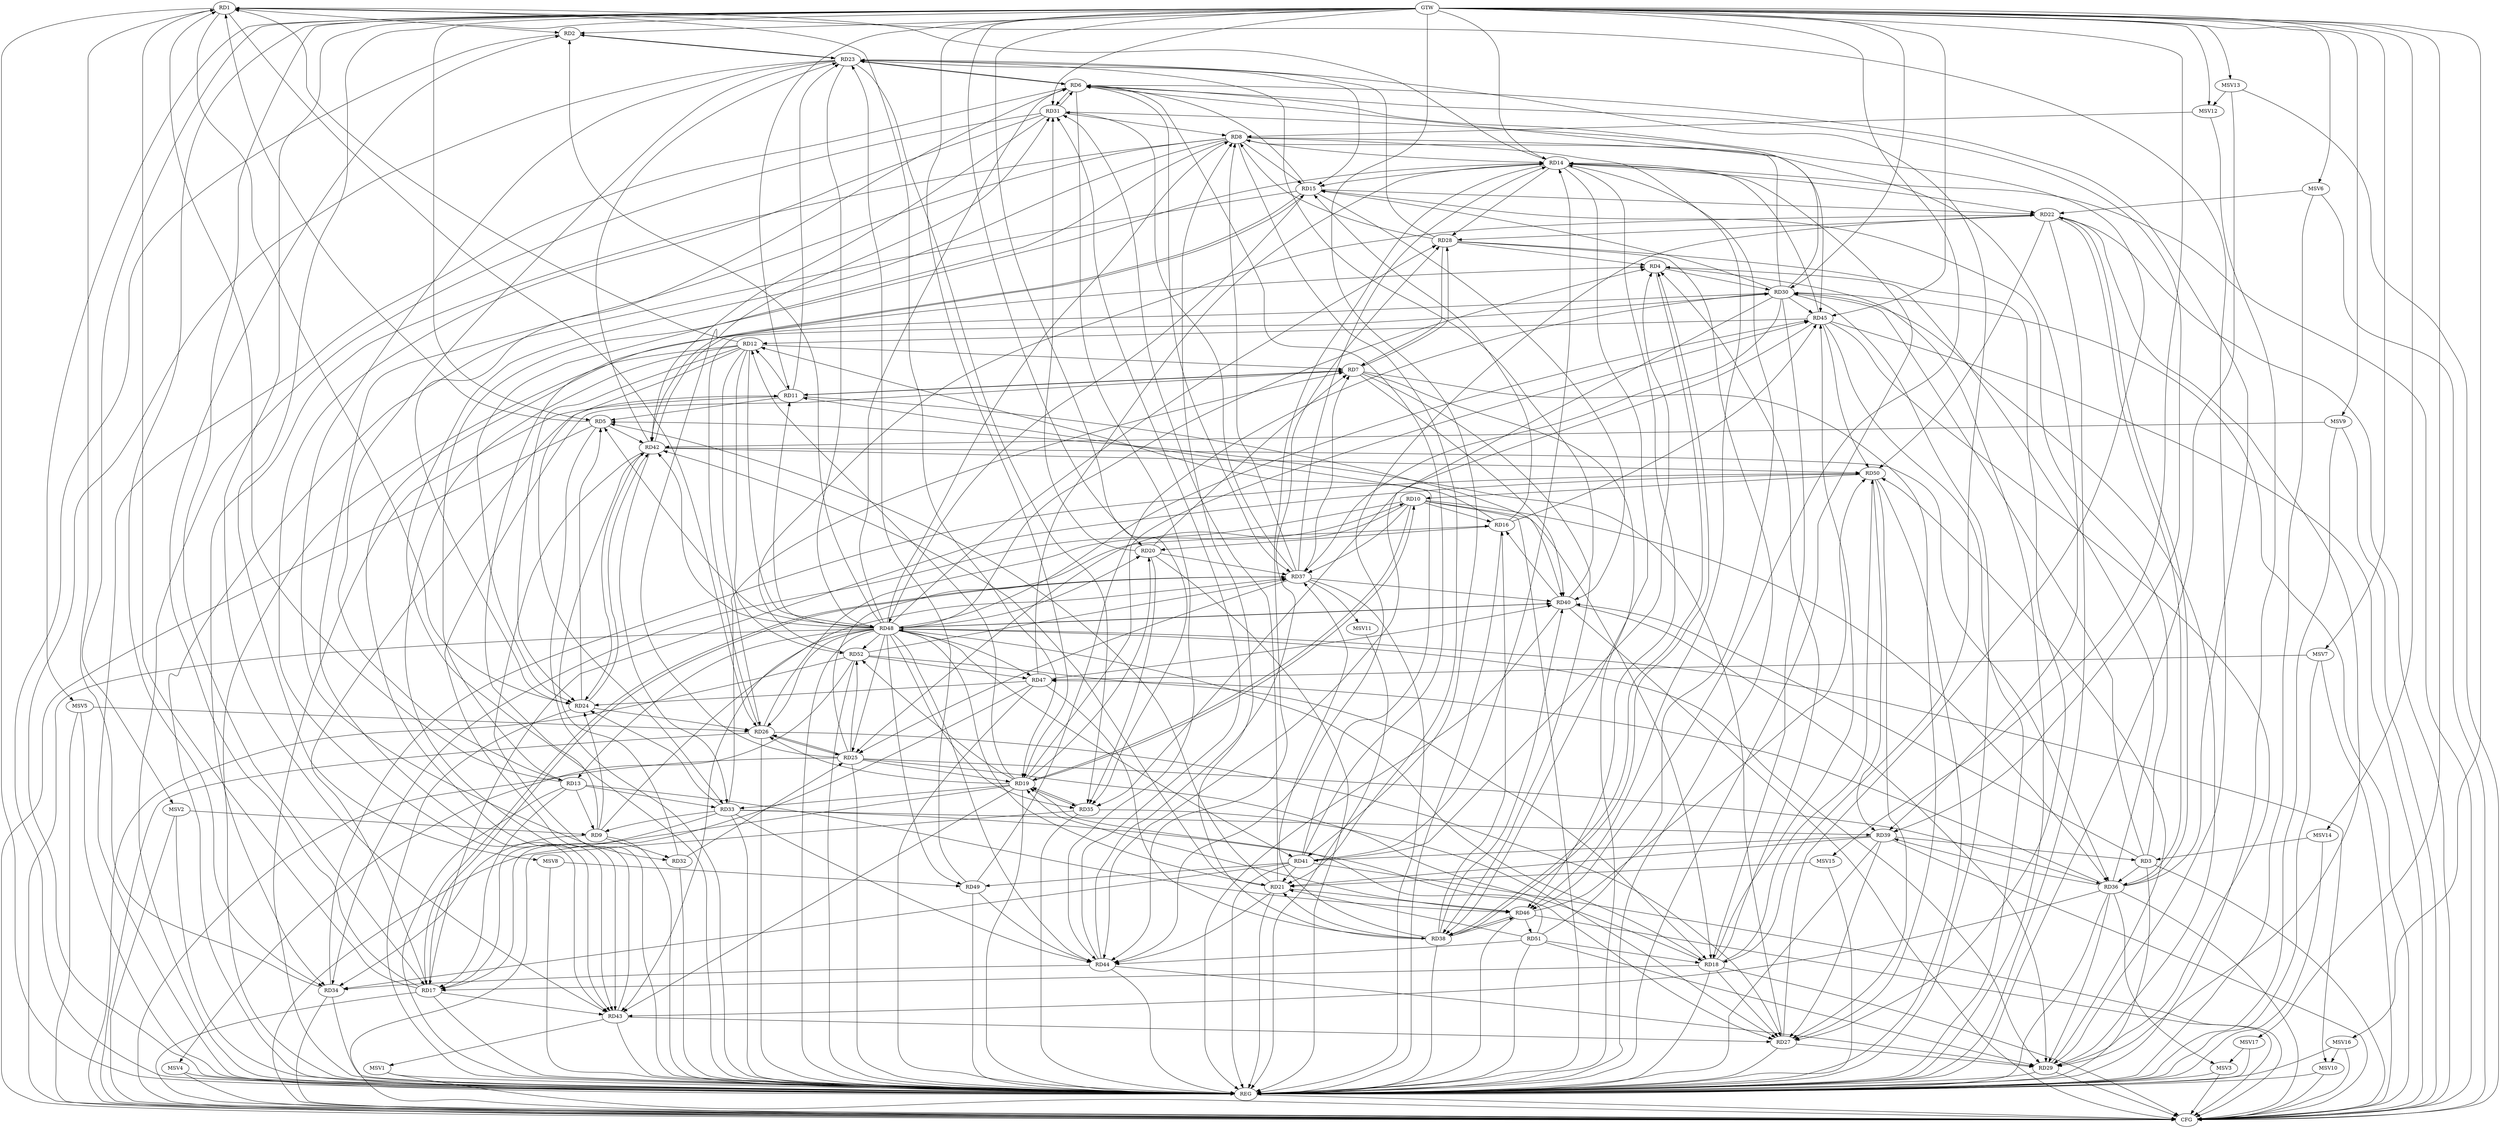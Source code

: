 strict digraph G {
  RD1 [ label="RD1" ];
  RD2 [ label="RD2" ];
  RD3 [ label="RD3" ];
  RD4 [ label="RD4" ];
  RD5 [ label="RD5" ];
  RD6 [ label="RD6" ];
  RD7 [ label="RD7" ];
  RD8 [ label="RD8" ];
  RD9 [ label="RD9" ];
  RD10 [ label="RD10" ];
  RD11 [ label="RD11" ];
  RD12 [ label="RD12" ];
  RD13 [ label="RD13" ];
  RD14 [ label="RD14" ];
  RD15 [ label="RD15" ];
  RD16 [ label="RD16" ];
  RD17 [ label="RD17" ];
  RD18 [ label="RD18" ];
  RD19 [ label="RD19" ];
  RD20 [ label="RD20" ];
  RD21 [ label="RD21" ];
  RD22 [ label="RD22" ];
  RD23 [ label="RD23" ];
  RD24 [ label="RD24" ];
  RD25 [ label="RD25" ];
  RD26 [ label="RD26" ];
  RD27 [ label="RD27" ];
  RD28 [ label="RD28" ];
  RD29 [ label="RD29" ];
  RD30 [ label="RD30" ];
  RD31 [ label="RD31" ];
  RD32 [ label="RD32" ];
  RD33 [ label="RD33" ];
  RD34 [ label="RD34" ];
  RD35 [ label="RD35" ];
  RD36 [ label="RD36" ];
  RD37 [ label="RD37" ];
  RD38 [ label="RD38" ];
  RD39 [ label="RD39" ];
  RD40 [ label="RD40" ];
  RD41 [ label="RD41" ];
  RD42 [ label="RD42" ];
  RD43 [ label="RD43" ];
  RD44 [ label="RD44" ];
  RD45 [ label="RD45" ];
  RD46 [ label="RD46" ];
  RD47 [ label="RD47" ];
  RD48 [ label="RD48" ];
  RD49 [ label="RD49" ];
  RD50 [ label="RD50" ];
  RD51 [ label="RD51" ];
  RD52 [ label="RD52" ];
  GTW [ label="GTW" ];
  REG [ label="REG" ];
  CFG [ label="CFG" ];
  MSV1 [ label="MSV1" ];
  MSV2 [ label="MSV2" ];
  MSV3 [ label="MSV3" ];
  MSV4 [ label="MSV4" ];
  MSV5 [ label="MSV5" ];
  MSV6 [ label="MSV6" ];
  MSV7 [ label="MSV7" ];
  MSV8 [ label="MSV8" ];
  MSV9 [ label="MSV9" ];
  MSV10 [ label="MSV10" ];
  MSV11 [ label="MSV11" ];
  MSV12 [ label="MSV12" ];
  MSV13 [ label="MSV13" ];
  MSV14 [ label="MSV14" ];
  MSV15 [ label="MSV15" ];
  MSV16 [ label="MSV16" ];
  MSV17 [ label="MSV17" ];
  RD1 -> RD2;
  RD5 -> RD1;
  RD12 -> RD1;
  RD13 -> RD1;
  RD14 -> RD1;
  RD17 -> RD1;
  RD1 -> RD19;
  RD1 -> RD24;
  RD1 -> RD26;
  RD1 -> RD29;
  RD34 -> RD1;
  RD17 -> RD2;
  RD2 -> RD23;
  RD23 -> RD2;
  RD3 -> RD15;
  RD3 -> RD30;
  RD3 -> RD36;
  RD39 -> RD3;
  RD3 -> RD40;
  RD9 -> RD4;
  RD18 -> RD4;
  RD28 -> RD4;
  RD4 -> RD30;
  RD36 -> RD4;
  RD4 -> RD38;
  RD38 -> RD4;
  RD41 -> RD4;
  RD48 -> RD4;
  RD11 -> RD5;
  RD21 -> RD5;
  RD24 -> RD5;
  RD27 -> RD5;
  RD5 -> RD42;
  RD48 -> RD5;
  RD15 -> RD6;
  RD6 -> RD23;
  RD23 -> RD6;
  RD24 -> RD6;
  RD27 -> RD6;
  RD30 -> RD6;
  RD6 -> RD31;
  RD31 -> RD6;
  RD36 -> RD6;
  RD6 -> RD37;
  RD6 -> RD39;
  RD41 -> RD6;
  RD6 -> RD44;
  RD48 -> RD6;
  RD7 -> RD11;
  RD11 -> RD7;
  RD12 -> RD7;
  RD20 -> RD7;
  RD7 -> RD27;
  RD7 -> RD28;
  RD28 -> RD7;
  RD33 -> RD7;
  RD37 -> RD7;
  RD7 -> RD38;
  RD7 -> RD40;
  RD43 -> RD7;
  RD8 -> RD14;
  RD8 -> RD15;
  RD8 -> RD21;
  RD8 -> RD24;
  RD28 -> RD8;
  RD30 -> RD8;
  RD31 -> RD8;
  RD8 -> RD34;
  RD37 -> RD8;
  RD38 -> RD8;
  RD8 -> RD39;
  RD8 -> RD43;
  RD8 -> RD46;
  RD13 -> RD9;
  RD9 -> RD24;
  RD9 -> RD32;
  RD33 -> RD9;
  RD9 -> RD34;
  RD9 -> RD37;
  RD10 -> RD16;
  RD10 -> RD18;
  RD10 -> RD19;
  RD19 -> RD10;
  RD10 -> RD25;
  RD26 -> RD10;
  RD10 -> RD34;
  RD10 -> RD36;
  RD10 -> RD37;
  RD50 -> RD10;
  RD11 -> RD12;
  RD16 -> RD11;
  RD17 -> RD11;
  RD11 -> RD23;
  RD11 -> RD40;
  RD19 -> RD12;
  RD12 -> RD24;
  RD12 -> RD26;
  RD12 -> RD33;
  RD41 -> RD12;
  RD12 -> RD43;
  RD45 -> RD12;
  RD12 -> RD48;
  RD12 -> RD52;
  RD13 -> RD14;
  RD13 -> RD17;
  RD23 -> RD13;
  RD13 -> RD33;
  RD13 -> RD46;
  RD14 -> RD15;
  RD14 -> RD22;
  RD14 -> RD28;
  RD37 -> RD14;
  RD14 -> RD38;
  RD41 -> RD14;
  RD14 -> RD44;
  RD45 -> RD14;
  RD14 -> RD46;
  RD47 -> RD14;
  RD51 -> RD14;
  RD16 -> RD15;
  RD15 -> RD22;
  RD23 -> RD15;
  RD30 -> RD15;
  RD15 -> RD40;
  RD15 -> RD42;
  RD42 -> RD15;
  RD15 -> RD48;
  RD16 -> RD20;
  RD25 -> RD16;
  RD38 -> RD16;
  RD40 -> RD16;
  RD16 -> RD45;
  RD18 -> RD17;
  RD33 -> RD17;
  RD17 -> RD37;
  RD37 -> RD17;
  RD17 -> RD43;
  RD47 -> RD17;
  RD50 -> RD17;
  RD23 -> RD18;
  RD25 -> RD18;
  RD18 -> RD27;
  RD30 -> RD18;
  RD18 -> RD45;
  RD18 -> RD48;
  RD18 -> RD50;
  RD51 -> RD18;
  RD52 -> RD18;
  RD19 -> RD20;
  RD25 -> RD19;
  RD19 -> RD26;
  RD19 -> RD33;
  RD19 -> RD35;
  RD35 -> RD19;
  RD19 -> RD43;
  RD19 -> RD45;
  RD46 -> RD19;
  RD51 -> RD19;
  RD19 -> RD52;
  RD20 -> RD31;
  RD20 -> RD35;
  RD20 -> RD37;
  RD21 -> RD31;
  RD38 -> RD21;
  RD39 -> RD21;
  RD41 -> RD21;
  RD21 -> RD42;
  RD21 -> RD44;
  RD21 -> RD46;
  RD48 -> RD21;
  RD51 -> RD21;
  RD22 -> RD28;
  RD22 -> RD29;
  RD22 -> RD36;
  RD36 -> RD22;
  RD22 -> RD44;
  RD22 -> RD50;
  RD52 -> RD22;
  RD28 -> RD23;
  RD23 -> RD32;
  RD23 -> RD35;
  RD40 -> RD23;
  RD42 -> RD23;
  RD23 -> RD48;
  RD49 -> RD23;
  RD24 -> RD26;
  RD33 -> RD24;
  RD24 -> RD42;
  RD42 -> RD24;
  RD47 -> RD24;
  RD25 -> RD26;
  RD26 -> RD25;
  RD25 -> RD31;
  RD32 -> RD25;
  RD25 -> RD36;
  RD37 -> RD25;
  RD25 -> RD52;
  RD26 -> RD27;
  RD26 -> RD30;
  RD28 -> RD27;
  RD27 -> RD29;
  RD33 -> RD27;
  RD35 -> RD27;
  RD39 -> RD27;
  RD43 -> RD27;
  RD50 -> RD27;
  RD44 -> RD28;
  RD48 -> RD28;
  RD29 -> RD30;
  RD36 -> RD29;
  RD40 -> RD29;
  RD44 -> RD29;
  RD45 -> RD29;
  RD48 -> RD29;
  RD29 -> RD50;
  RD51 -> RD29;
  RD30 -> RD37;
  RD30 -> RD43;
  RD30 -> RD44;
  RD30 -> RD45;
  RD49 -> RD30;
  RD37 -> RD31;
  RD31 -> RD42;
  RD31 -> RD43;
  RD44 -> RD31;
  RD31 -> RD45;
  RD32 -> RD42;
  RD33 -> RD39;
  RD42 -> RD33;
  RD33 -> RD44;
  RD41 -> RD34;
  RD44 -> RD34;
  RD34 -> RD50;
  RD45 -> RD35;
  RD36 -> RD39;
  RD42 -> RD36;
  RD36 -> RD43;
  RD36 -> RD47;
  RD38 -> RD37;
  RD37 -> RD40;
  RD52 -> RD37;
  RD38 -> RD40;
  RD38 -> RD46;
  RD46 -> RD38;
  RD47 -> RD38;
  RD39 -> RD41;
  RD50 -> RD39;
  RD47 -> RD40;
  RD40 -> RD48;
  RD48 -> RD41;
  RD41 -> RD49;
  RD42 -> RD50;
  RD48 -> RD43;
  RD48 -> RD44;
  RD49 -> RD44;
  RD51 -> RD44;
  RD45 -> RD50;
  RD46 -> RD50;
  RD46 -> RD51;
  RD48 -> RD47;
  RD52 -> RD47;
  RD48 -> RD52;
  GTW -> RD20;
  GTW -> RD14;
  GTW -> RD45;
  GTW -> RD30;
  GTW -> RD35;
  GTW -> RD11;
  GTW -> RD19;
  GTW -> RD17;
  GTW -> RD46;
  GTW -> RD41;
  GTW -> RD43;
  GTW -> RD2;
  GTW -> RD34;
  GTW -> RD31;
  GTW -> RD5;
  RD1 -> REG;
  RD2 -> REG;
  RD3 -> REG;
  RD4 -> REG;
  RD5 -> REG;
  RD6 -> REG;
  RD7 -> REG;
  RD8 -> REG;
  RD9 -> REG;
  RD10 -> REG;
  RD11 -> REG;
  RD12 -> REG;
  RD13 -> REG;
  RD14 -> REG;
  RD15 -> REG;
  RD16 -> REG;
  RD17 -> REG;
  RD18 -> REG;
  RD19 -> REG;
  RD20 -> REG;
  RD21 -> REG;
  RD22 -> REG;
  RD23 -> REG;
  RD24 -> REG;
  RD25 -> REG;
  RD26 -> REG;
  RD27 -> REG;
  RD28 -> REG;
  RD29 -> REG;
  RD30 -> REG;
  RD31 -> REG;
  RD32 -> REG;
  RD33 -> REG;
  RD34 -> REG;
  RD35 -> REG;
  RD36 -> REG;
  RD37 -> REG;
  RD38 -> REG;
  RD39 -> REG;
  RD40 -> REG;
  RD41 -> REG;
  RD42 -> REG;
  RD43 -> REG;
  RD44 -> REG;
  RD45 -> REG;
  RD46 -> REG;
  RD47 -> REG;
  RD48 -> REG;
  RD49 -> REG;
  RD50 -> REG;
  RD51 -> REG;
  RD52 -> REG;
  RD3 -> CFG;
  RD5 -> CFG;
  RD17 -> CFG;
  RD46 -> CFG;
  RD39 -> CFG;
  RD36 -> CFG;
  RD18 -> CFG;
  RD34 -> CFG;
  RD14 -> CFG;
  RD41 -> CFG;
  RD26 -> CFG;
  RD19 -> CFG;
  RD30 -> CFG;
  RD25 -> CFG;
  RD52 -> CFG;
  RD45 -> CFG;
  RD29 -> CFG;
  RD22 -> CFG;
  RD40 -> CFG;
  RD35 -> CFG;
  REG -> CFG;
  RD48 -> CFG;
  RD48 -> RD25;
  RD48 -> RD26;
  RD48 -> RD13;
  RD48 -> RD11;
  RD48 -> RD8;
  RD48 -> RD49;
  RD48 -> RD40;
  RD48 -> RD42;
  RD48 -> RD2;
  RD48 -> RD35;
  RD48 -> RD20;
  RD48 -> RD45;
  RD43 -> MSV1;
  MSV1 -> REG;
  MSV1 -> CFG;
  MSV2 -> RD9;
  GTW -> MSV2;
  MSV2 -> REG;
  MSV2 -> CFG;
  RD36 -> MSV3;
  MSV3 -> REG;
  MSV3 -> CFG;
  RD52 -> MSV4;
  MSV4 -> REG;
  MSV4 -> CFG;
  MSV5 -> RD26;
  GTW -> MSV5;
  MSV5 -> REG;
  MSV5 -> CFG;
  MSV6 -> RD22;
  GTW -> MSV6;
  MSV6 -> REG;
  MSV6 -> CFG;
  MSV7 -> RD47;
  GTW -> MSV7;
  MSV7 -> REG;
  MSV7 -> CFG;
  MSV8 -> RD49;
  GTW -> MSV8;
  MSV8 -> REG;
  MSV9 -> RD42;
  GTW -> MSV9;
  MSV9 -> REG;
  MSV9 -> CFG;
  RD48 -> MSV10;
  MSV10 -> REG;
  MSV10 -> CFG;
  RD37 -> MSV11;
  MSV11 -> REG;
  MSV12 -> RD8;
  GTW -> MSV12;
  MSV12 -> REG;
  MSV13 -> MSV12;
  GTW -> MSV13;
  MSV13 -> REG;
  MSV13 -> CFG;
  MSV14 -> RD3;
  GTW -> MSV14;
  MSV14 -> REG;
  MSV15 -> RD21;
  GTW -> MSV15;
  MSV15 -> REG;
  MSV16 -> MSV10;
  GTW -> MSV16;
  MSV16 -> REG;
  MSV16 -> CFG;
  MSV17 -> MSV3;
  GTW -> MSV17;
  MSV17 -> REG;
}
